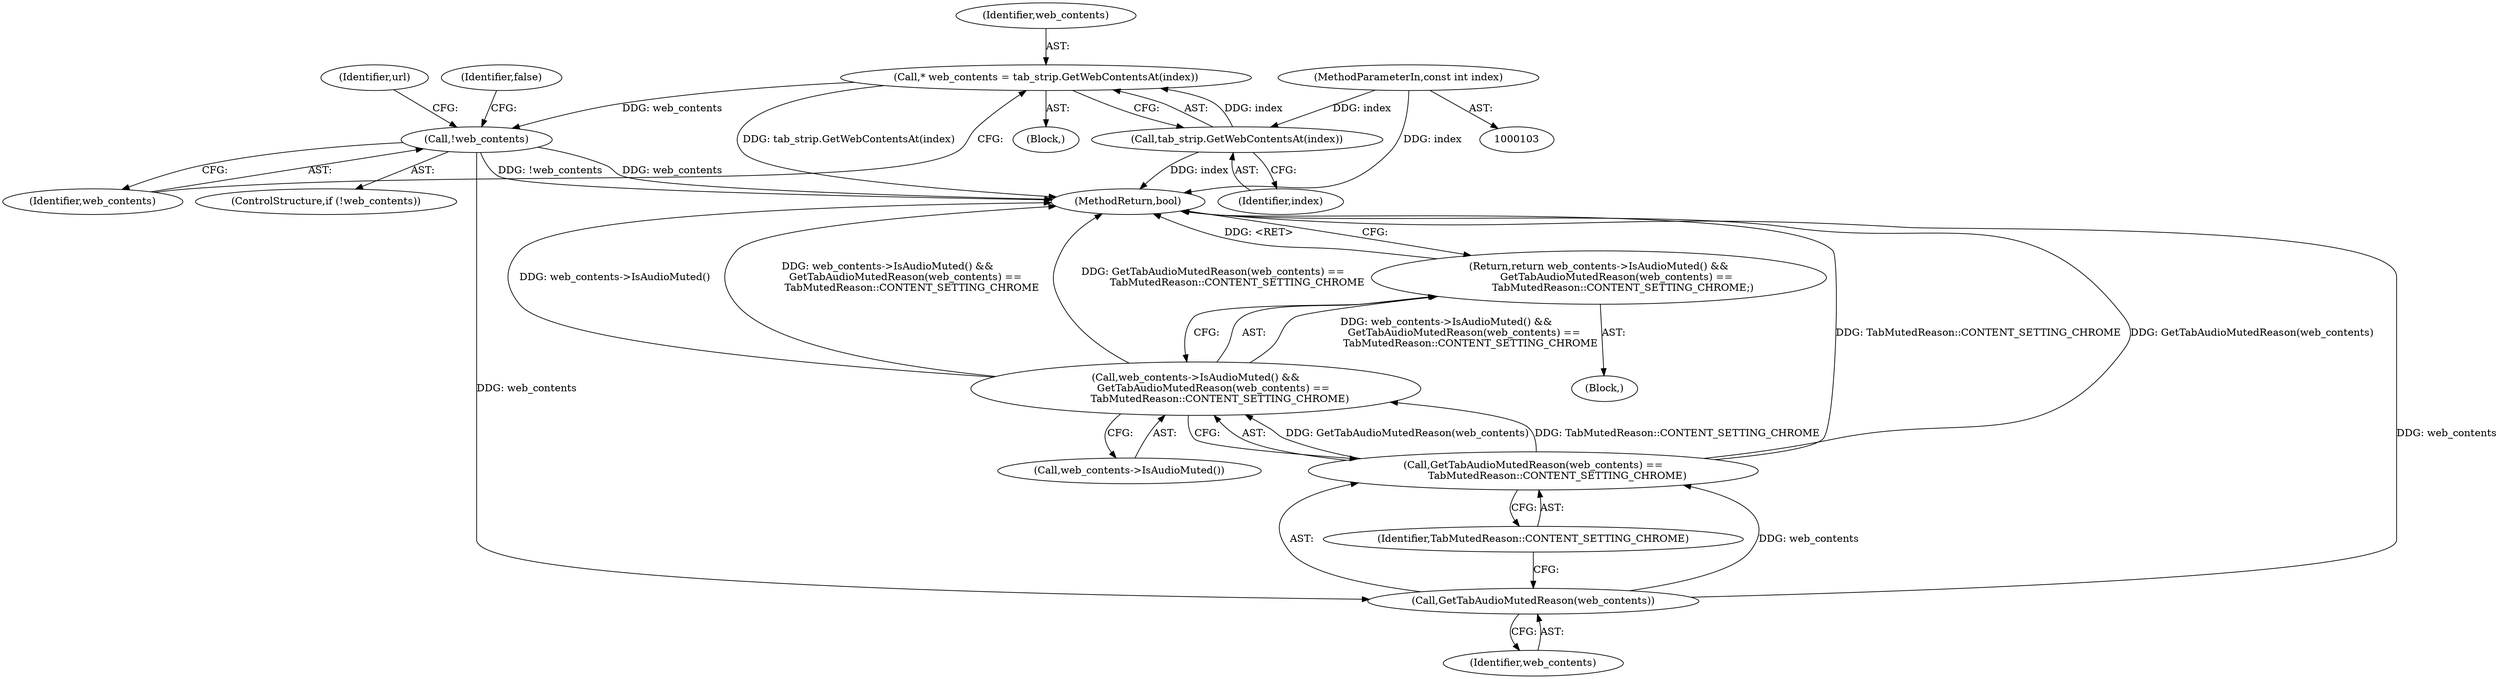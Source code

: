 digraph "0_Chrome_616568a633a3e2ae10537d14d3944d87ec382b8f@pointer" {
"1000108" [label="(Call,* web_contents = tab_strip.GetWebContentsAt(index))"];
"1000110" [label="(Call,tab_strip.GetWebContentsAt(index))"];
"1000105" [label="(MethodParameterIn,const int index)"];
"1000113" [label="(Call,!web_contents)"];
"1000129" [label="(Call,GetTabAudioMutedReason(web_contents))"];
"1000128" [label="(Call,GetTabAudioMutedReason(web_contents) ==\n               TabMutedReason::CONTENT_SETTING_CHROME)"];
"1000126" [label="(Call,web_contents->IsAudioMuted() &&\n           GetTabAudioMutedReason(web_contents) ==\n               TabMutedReason::CONTENT_SETTING_CHROME)"];
"1000125" [label="(Return,return web_contents->IsAudioMuted() &&\n           GetTabAudioMutedReason(web_contents) ==\n               TabMutedReason::CONTENT_SETTING_CHROME;)"];
"1000124" [label="(Block,)"];
"1000129" [label="(Call,GetTabAudioMutedReason(web_contents))"];
"1000126" [label="(Call,web_contents->IsAudioMuted() &&\n           GetTabAudioMutedReason(web_contents) ==\n               TabMutedReason::CONTENT_SETTING_CHROME)"];
"1000150" [label="(MethodReturn,bool)"];
"1000114" [label="(Identifier,web_contents)"];
"1000131" [label="(Identifier,TabMutedReason::CONTENT_SETTING_CHROME)"];
"1000119" [label="(Identifier,url)"];
"1000109" [label="(Identifier,web_contents)"];
"1000108" [label="(Call,* web_contents = tab_strip.GetWebContentsAt(index))"];
"1000128" [label="(Call,GetTabAudioMutedReason(web_contents) ==\n               TabMutedReason::CONTENT_SETTING_CHROME)"];
"1000125" [label="(Return,return web_contents->IsAudioMuted() &&\n           GetTabAudioMutedReason(web_contents) ==\n               TabMutedReason::CONTENT_SETTING_CHROME;)"];
"1000105" [label="(MethodParameterIn,const int index)"];
"1000130" [label="(Identifier,web_contents)"];
"1000127" [label="(Call,web_contents->IsAudioMuted())"];
"1000106" [label="(Block,)"];
"1000116" [label="(Identifier,false)"];
"1000110" [label="(Call,tab_strip.GetWebContentsAt(index))"];
"1000112" [label="(ControlStructure,if (!web_contents))"];
"1000111" [label="(Identifier,index)"];
"1000113" [label="(Call,!web_contents)"];
"1000108" -> "1000106"  [label="AST: "];
"1000108" -> "1000110"  [label="CFG: "];
"1000109" -> "1000108"  [label="AST: "];
"1000110" -> "1000108"  [label="AST: "];
"1000114" -> "1000108"  [label="CFG: "];
"1000108" -> "1000150"  [label="DDG: tab_strip.GetWebContentsAt(index)"];
"1000110" -> "1000108"  [label="DDG: index"];
"1000108" -> "1000113"  [label="DDG: web_contents"];
"1000110" -> "1000111"  [label="CFG: "];
"1000111" -> "1000110"  [label="AST: "];
"1000110" -> "1000150"  [label="DDG: index"];
"1000105" -> "1000110"  [label="DDG: index"];
"1000105" -> "1000103"  [label="AST: "];
"1000105" -> "1000150"  [label="DDG: index"];
"1000113" -> "1000112"  [label="AST: "];
"1000113" -> "1000114"  [label="CFG: "];
"1000114" -> "1000113"  [label="AST: "];
"1000116" -> "1000113"  [label="CFG: "];
"1000119" -> "1000113"  [label="CFG: "];
"1000113" -> "1000150"  [label="DDG: web_contents"];
"1000113" -> "1000150"  [label="DDG: !web_contents"];
"1000113" -> "1000129"  [label="DDG: web_contents"];
"1000129" -> "1000128"  [label="AST: "];
"1000129" -> "1000130"  [label="CFG: "];
"1000130" -> "1000129"  [label="AST: "];
"1000131" -> "1000129"  [label="CFG: "];
"1000129" -> "1000150"  [label="DDG: web_contents"];
"1000129" -> "1000128"  [label="DDG: web_contents"];
"1000128" -> "1000126"  [label="AST: "];
"1000128" -> "1000131"  [label="CFG: "];
"1000131" -> "1000128"  [label="AST: "];
"1000126" -> "1000128"  [label="CFG: "];
"1000128" -> "1000150"  [label="DDG: TabMutedReason::CONTENT_SETTING_CHROME"];
"1000128" -> "1000150"  [label="DDG: GetTabAudioMutedReason(web_contents)"];
"1000128" -> "1000126"  [label="DDG: GetTabAudioMutedReason(web_contents)"];
"1000128" -> "1000126"  [label="DDG: TabMutedReason::CONTENT_SETTING_CHROME"];
"1000126" -> "1000125"  [label="AST: "];
"1000126" -> "1000127"  [label="CFG: "];
"1000127" -> "1000126"  [label="AST: "];
"1000125" -> "1000126"  [label="CFG: "];
"1000126" -> "1000150"  [label="DDG: web_contents->IsAudioMuted()"];
"1000126" -> "1000150"  [label="DDG: web_contents->IsAudioMuted() &&\n           GetTabAudioMutedReason(web_contents) ==\n               TabMutedReason::CONTENT_SETTING_CHROME"];
"1000126" -> "1000150"  [label="DDG: GetTabAudioMutedReason(web_contents) ==\n               TabMutedReason::CONTENT_SETTING_CHROME"];
"1000126" -> "1000125"  [label="DDG: web_contents->IsAudioMuted() &&\n           GetTabAudioMutedReason(web_contents) ==\n               TabMutedReason::CONTENT_SETTING_CHROME"];
"1000125" -> "1000124"  [label="AST: "];
"1000150" -> "1000125"  [label="CFG: "];
"1000125" -> "1000150"  [label="DDG: <RET>"];
}
